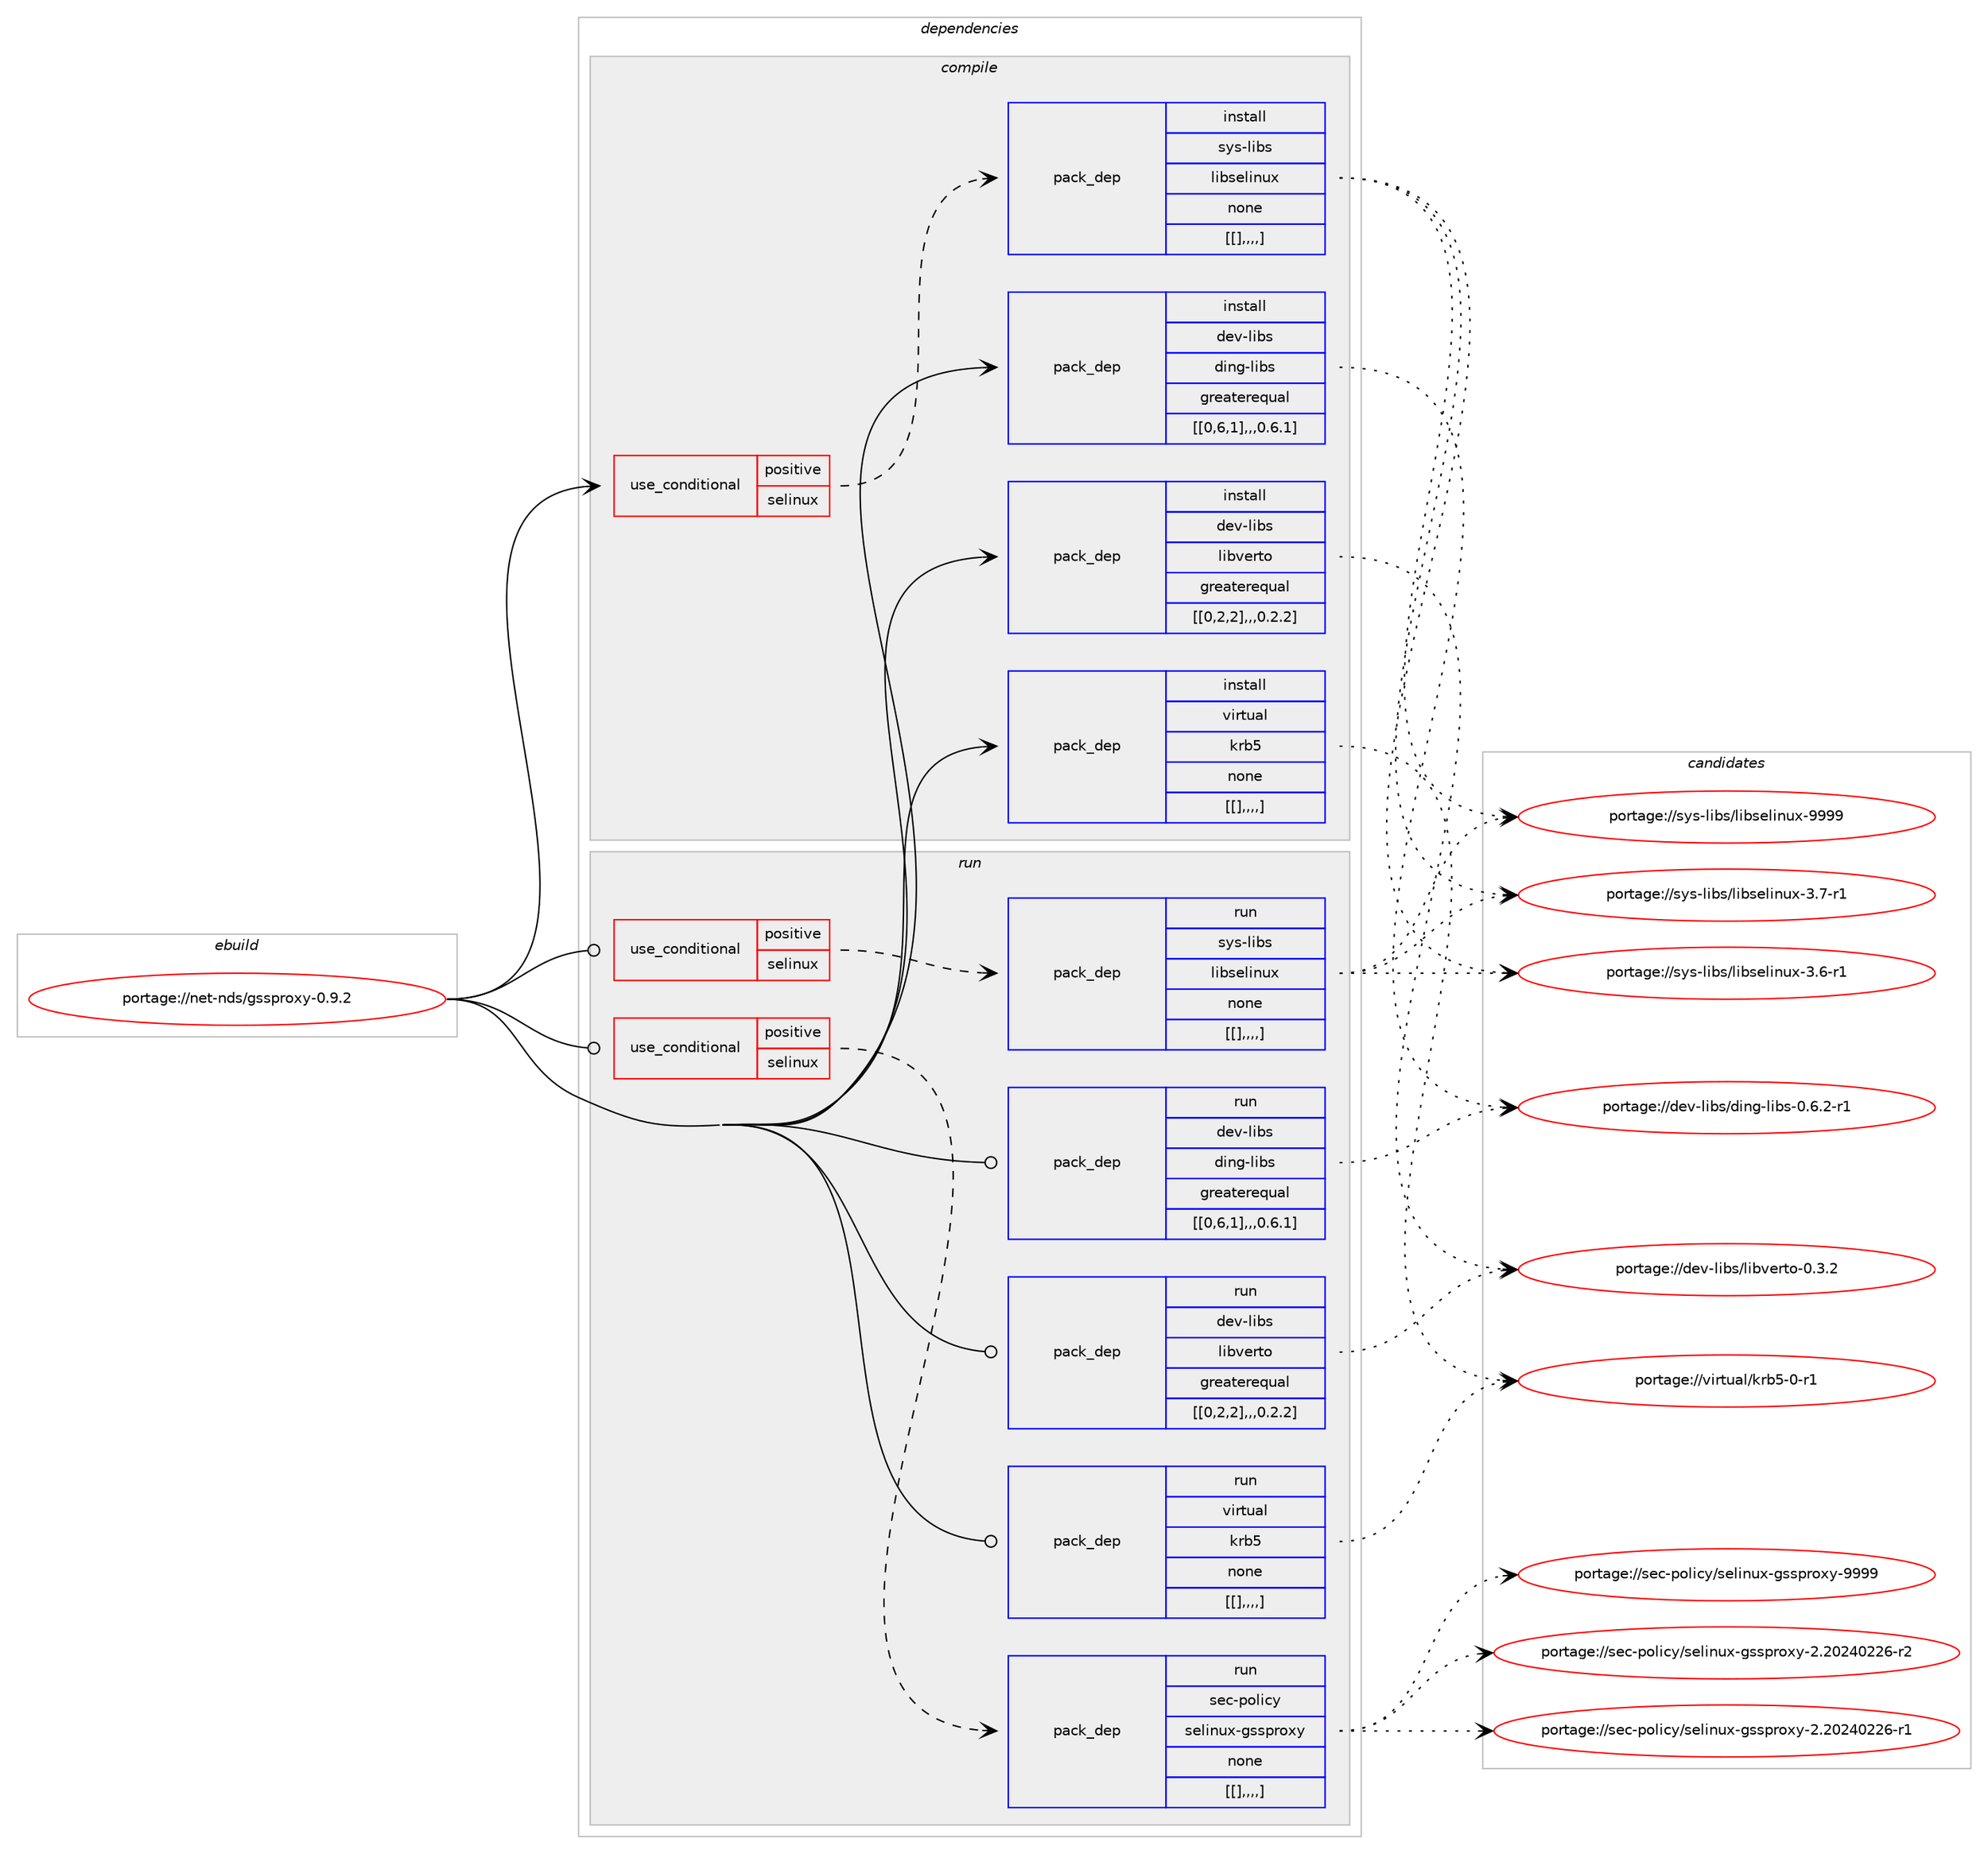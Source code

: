 digraph prolog {

# *************
# Graph options
# *************

newrank=true;
concentrate=true;
compound=true;
graph [rankdir=LR,fontname=Helvetica,fontsize=10,ranksep=1.5];#, ranksep=2.5, nodesep=0.2];
edge  [arrowhead=vee];
node  [fontname=Helvetica,fontsize=10];

# **********
# The ebuild
# **********

subgraph cluster_leftcol {
color=gray;
label=<<i>ebuild</i>>;
id [label="portage://net-nds/gssproxy-0.9.2", color=red, width=4, href="../net-nds/gssproxy-0.9.2.svg"];
}

# ****************
# The dependencies
# ****************

subgraph cluster_midcol {
color=gray;
label=<<i>dependencies</i>>;
subgraph cluster_compile {
fillcolor="#eeeeee";
style=filled;
label=<<i>compile</i>>;
subgraph cond103556 {
dependency394692 [label=<<TABLE BORDER="0" CELLBORDER="1" CELLSPACING="0" CELLPADDING="4"><TR><TD ROWSPAN="3" CELLPADDING="10">use_conditional</TD></TR><TR><TD>positive</TD></TR><TR><TD>selinux</TD></TR></TABLE>>, shape=none, color=red];
subgraph pack288246 {
dependency394693 [label=<<TABLE BORDER="0" CELLBORDER="1" CELLSPACING="0" CELLPADDING="4" WIDTH="220"><TR><TD ROWSPAN="6" CELLPADDING="30">pack_dep</TD></TR><TR><TD WIDTH="110">install</TD></TR><TR><TD>sys-libs</TD></TR><TR><TD>libselinux</TD></TR><TR><TD>none</TD></TR><TR><TD>[[],,,,]</TD></TR></TABLE>>, shape=none, color=blue];
}
dependency394692:e -> dependency394693:w [weight=20,style="dashed",arrowhead="vee"];
}
id:e -> dependency394692:w [weight=20,style="solid",arrowhead="vee"];
subgraph pack288247 {
dependency394694 [label=<<TABLE BORDER="0" CELLBORDER="1" CELLSPACING="0" CELLPADDING="4" WIDTH="220"><TR><TD ROWSPAN="6" CELLPADDING="30">pack_dep</TD></TR><TR><TD WIDTH="110">install</TD></TR><TR><TD>dev-libs</TD></TR><TR><TD>ding-libs</TD></TR><TR><TD>greaterequal</TD></TR><TR><TD>[[0,6,1],,,0.6.1]</TD></TR></TABLE>>, shape=none, color=blue];
}
id:e -> dependency394694:w [weight=20,style="solid",arrowhead="vee"];
subgraph pack288248 {
dependency394695 [label=<<TABLE BORDER="0" CELLBORDER="1" CELLSPACING="0" CELLPADDING="4" WIDTH="220"><TR><TD ROWSPAN="6" CELLPADDING="30">pack_dep</TD></TR><TR><TD WIDTH="110">install</TD></TR><TR><TD>dev-libs</TD></TR><TR><TD>libverto</TD></TR><TR><TD>greaterequal</TD></TR><TR><TD>[[0,2,2],,,0.2.2]</TD></TR></TABLE>>, shape=none, color=blue];
}
id:e -> dependency394695:w [weight=20,style="solid",arrowhead="vee"];
subgraph pack288249 {
dependency394696 [label=<<TABLE BORDER="0" CELLBORDER="1" CELLSPACING="0" CELLPADDING="4" WIDTH="220"><TR><TD ROWSPAN="6" CELLPADDING="30">pack_dep</TD></TR><TR><TD WIDTH="110">install</TD></TR><TR><TD>virtual</TD></TR><TR><TD>krb5</TD></TR><TR><TD>none</TD></TR><TR><TD>[[],,,,]</TD></TR></TABLE>>, shape=none, color=blue];
}
id:e -> dependency394696:w [weight=20,style="solid",arrowhead="vee"];
}
subgraph cluster_compileandrun {
fillcolor="#eeeeee";
style=filled;
label=<<i>compile and run</i>>;
}
subgraph cluster_run {
fillcolor="#eeeeee";
style=filled;
label=<<i>run</i>>;
subgraph cond103557 {
dependency394697 [label=<<TABLE BORDER="0" CELLBORDER="1" CELLSPACING="0" CELLPADDING="4"><TR><TD ROWSPAN="3" CELLPADDING="10">use_conditional</TD></TR><TR><TD>positive</TD></TR><TR><TD>selinux</TD></TR></TABLE>>, shape=none, color=red];
subgraph pack288250 {
dependency394698 [label=<<TABLE BORDER="0" CELLBORDER="1" CELLSPACING="0" CELLPADDING="4" WIDTH="220"><TR><TD ROWSPAN="6" CELLPADDING="30">pack_dep</TD></TR><TR><TD WIDTH="110">run</TD></TR><TR><TD>sec-policy</TD></TR><TR><TD>selinux-gssproxy</TD></TR><TR><TD>none</TD></TR><TR><TD>[[],,,,]</TD></TR></TABLE>>, shape=none, color=blue];
}
dependency394697:e -> dependency394698:w [weight=20,style="dashed",arrowhead="vee"];
}
id:e -> dependency394697:w [weight=20,style="solid",arrowhead="odot"];
subgraph cond103558 {
dependency394699 [label=<<TABLE BORDER="0" CELLBORDER="1" CELLSPACING="0" CELLPADDING="4"><TR><TD ROWSPAN="3" CELLPADDING="10">use_conditional</TD></TR><TR><TD>positive</TD></TR><TR><TD>selinux</TD></TR></TABLE>>, shape=none, color=red];
subgraph pack288251 {
dependency394700 [label=<<TABLE BORDER="0" CELLBORDER="1" CELLSPACING="0" CELLPADDING="4" WIDTH="220"><TR><TD ROWSPAN="6" CELLPADDING="30">pack_dep</TD></TR><TR><TD WIDTH="110">run</TD></TR><TR><TD>sys-libs</TD></TR><TR><TD>libselinux</TD></TR><TR><TD>none</TD></TR><TR><TD>[[],,,,]</TD></TR></TABLE>>, shape=none, color=blue];
}
dependency394699:e -> dependency394700:w [weight=20,style="dashed",arrowhead="vee"];
}
id:e -> dependency394699:w [weight=20,style="solid",arrowhead="odot"];
subgraph pack288252 {
dependency394701 [label=<<TABLE BORDER="0" CELLBORDER="1" CELLSPACING="0" CELLPADDING="4" WIDTH="220"><TR><TD ROWSPAN="6" CELLPADDING="30">pack_dep</TD></TR><TR><TD WIDTH="110">run</TD></TR><TR><TD>dev-libs</TD></TR><TR><TD>ding-libs</TD></TR><TR><TD>greaterequal</TD></TR><TR><TD>[[0,6,1],,,0.6.1]</TD></TR></TABLE>>, shape=none, color=blue];
}
id:e -> dependency394701:w [weight=20,style="solid",arrowhead="odot"];
subgraph pack288253 {
dependency394702 [label=<<TABLE BORDER="0" CELLBORDER="1" CELLSPACING="0" CELLPADDING="4" WIDTH="220"><TR><TD ROWSPAN="6" CELLPADDING="30">pack_dep</TD></TR><TR><TD WIDTH="110">run</TD></TR><TR><TD>dev-libs</TD></TR><TR><TD>libverto</TD></TR><TR><TD>greaterequal</TD></TR><TR><TD>[[0,2,2],,,0.2.2]</TD></TR></TABLE>>, shape=none, color=blue];
}
id:e -> dependency394702:w [weight=20,style="solid",arrowhead="odot"];
subgraph pack288254 {
dependency394703 [label=<<TABLE BORDER="0" CELLBORDER="1" CELLSPACING="0" CELLPADDING="4" WIDTH="220"><TR><TD ROWSPAN="6" CELLPADDING="30">pack_dep</TD></TR><TR><TD WIDTH="110">run</TD></TR><TR><TD>virtual</TD></TR><TR><TD>krb5</TD></TR><TR><TD>none</TD></TR><TR><TD>[[],,,,]</TD></TR></TABLE>>, shape=none, color=blue];
}
id:e -> dependency394703:w [weight=20,style="solid",arrowhead="odot"];
}
}

# **************
# The candidates
# **************

subgraph cluster_choices {
rank=same;
color=gray;
label=<<i>candidates</i>>;

subgraph choice288246 {
color=black;
nodesep=1;
choice115121115451081059811547108105981151011081051101171204557575757 [label="portage://sys-libs/libselinux-9999", color=red, width=4,href="../sys-libs/libselinux-9999.svg"];
choice11512111545108105981154710810598115101108105110117120455146554511449 [label="portage://sys-libs/libselinux-3.7-r1", color=red, width=4,href="../sys-libs/libselinux-3.7-r1.svg"];
choice11512111545108105981154710810598115101108105110117120455146544511449 [label="portage://sys-libs/libselinux-3.6-r1", color=red, width=4,href="../sys-libs/libselinux-3.6-r1.svg"];
dependency394693:e -> choice115121115451081059811547108105981151011081051101171204557575757:w [style=dotted,weight="100"];
dependency394693:e -> choice11512111545108105981154710810598115101108105110117120455146554511449:w [style=dotted,weight="100"];
dependency394693:e -> choice11512111545108105981154710810598115101108105110117120455146544511449:w [style=dotted,weight="100"];
}
subgraph choice288247 {
color=black;
nodesep=1;
choice10010111845108105981154710010511010345108105981154548465446504511449 [label="portage://dev-libs/ding-libs-0.6.2-r1", color=red, width=4,href="../dev-libs/ding-libs-0.6.2-r1.svg"];
dependency394694:e -> choice10010111845108105981154710010511010345108105981154548465446504511449:w [style=dotted,weight="100"];
}
subgraph choice288248 {
color=black;
nodesep=1;
choice10010111845108105981154710810598118101114116111454846514650 [label="portage://dev-libs/libverto-0.3.2", color=red, width=4,href="../dev-libs/libverto-0.3.2.svg"];
dependency394695:e -> choice10010111845108105981154710810598118101114116111454846514650:w [style=dotted,weight="100"];
}
subgraph choice288249 {
color=black;
nodesep=1;
choice1181051141161179710847107114985345484511449 [label="portage://virtual/krb5-0-r1", color=red, width=4,href="../virtual/krb5-0-r1.svg"];
dependency394696:e -> choice1181051141161179710847107114985345484511449:w [style=dotted,weight="100"];
}
subgraph choice288250 {
color=black;
nodesep=1;
choice11510199451121111081059912147115101108105110117120451031151151121141111201214557575757 [label="portage://sec-policy/selinux-gssproxy-9999", color=red, width=4,href="../sec-policy/selinux-gssproxy-9999.svg"];
choice115101994511211110810599121471151011081051101171204510311511511211411112012145504650485052485050544511450 [label="portage://sec-policy/selinux-gssproxy-2.20240226-r2", color=red, width=4,href="../sec-policy/selinux-gssproxy-2.20240226-r2.svg"];
choice115101994511211110810599121471151011081051101171204510311511511211411112012145504650485052485050544511449 [label="portage://sec-policy/selinux-gssproxy-2.20240226-r1", color=red, width=4,href="../sec-policy/selinux-gssproxy-2.20240226-r1.svg"];
dependency394698:e -> choice11510199451121111081059912147115101108105110117120451031151151121141111201214557575757:w [style=dotted,weight="100"];
dependency394698:e -> choice115101994511211110810599121471151011081051101171204510311511511211411112012145504650485052485050544511450:w [style=dotted,weight="100"];
dependency394698:e -> choice115101994511211110810599121471151011081051101171204510311511511211411112012145504650485052485050544511449:w [style=dotted,weight="100"];
}
subgraph choice288251 {
color=black;
nodesep=1;
choice115121115451081059811547108105981151011081051101171204557575757 [label="portage://sys-libs/libselinux-9999", color=red, width=4,href="../sys-libs/libselinux-9999.svg"];
choice11512111545108105981154710810598115101108105110117120455146554511449 [label="portage://sys-libs/libselinux-3.7-r1", color=red, width=4,href="../sys-libs/libselinux-3.7-r1.svg"];
choice11512111545108105981154710810598115101108105110117120455146544511449 [label="portage://sys-libs/libselinux-3.6-r1", color=red, width=4,href="../sys-libs/libselinux-3.6-r1.svg"];
dependency394700:e -> choice115121115451081059811547108105981151011081051101171204557575757:w [style=dotted,weight="100"];
dependency394700:e -> choice11512111545108105981154710810598115101108105110117120455146554511449:w [style=dotted,weight="100"];
dependency394700:e -> choice11512111545108105981154710810598115101108105110117120455146544511449:w [style=dotted,weight="100"];
}
subgraph choice288252 {
color=black;
nodesep=1;
choice10010111845108105981154710010511010345108105981154548465446504511449 [label="portage://dev-libs/ding-libs-0.6.2-r1", color=red, width=4,href="../dev-libs/ding-libs-0.6.2-r1.svg"];
dependency394701:e -> choice10010111845108105981154710010511010345108105981154548465446504511449:w [style=dotted,weight="100"];
}
subgraph choice288253 {
color=black;
nodesep=1;
choice10010111845108105981154710810598118101114116111454846514650 [label="portage://dev-libs/libverto-0.3.2", color=red, width=4,href="../dev-libs/libverto-0.3.2.svg"];
dependency394702:e -> choice10010111845108105981154710810598118101114116111454846514650:w [style=dotted,weight="100"];
}
subgraph choice288254 {
color=black;
nodesep=1;
choice1181051141161179710847107114985345484511449 [label="portage://virtual/krb5-0-r1", color=red, width=4,href="../virtual/krb5-0-r1.svg"];
dependency394703:e -> choice1181051141161179710847107114985345484511449:w [style=dotted,weight="100"];
}
}

}
